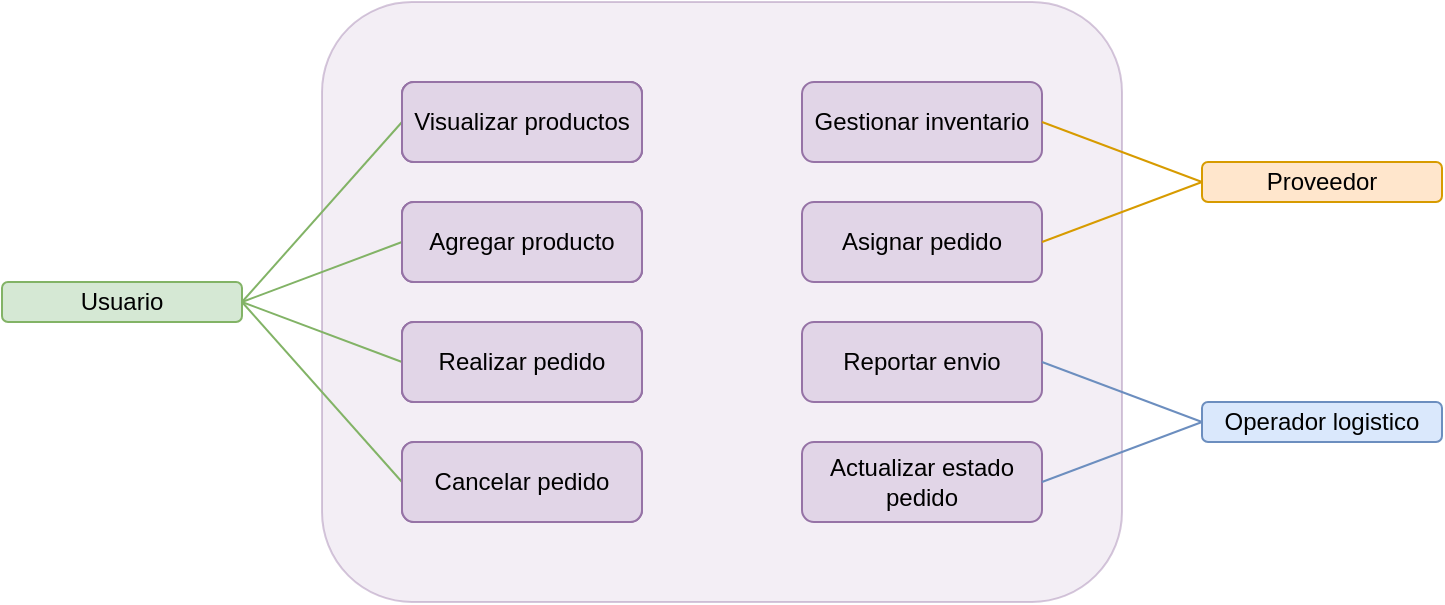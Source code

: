 <mxfile version="20.3.0" type="device"><diagram id="1w-EhhPv4CJgVuMAdxJA" name="uc"><mxGraphModel dx="164" dy="776" grid="1" gridSize="10" guides="1" tooltips="1" connect="1" arrows="1" fold="1" page="1" pageScale="1" pageWidth="600" pageHeight="400" math="0" shadow="0"><root><mxCell id="0"/><mxCell id="1" parent="0"/><mxCell id="a3KT7QLqGjr_53izoDjp-75" value="" style="rounded=1;whiteSpace=wrap;html=1;fillColor=#e1d5e7;strokeColor=#9673a6;opacity=40;" parent="1" vertex="1"><mxGeometry x="1030" y="-160" width="400" height="300" as="geometry"/></mxCell><mxCell id="es9cNEiSUo0kBHRZm9XU-3" value="" style="group" parent="1" vertex="1" connectable="0"><mxGeometry x="870" y="-120" width="320" height="220" as="geometry"/></mxCell><mxCell id="a3KT7QLqGjr_53izoDjp-2" value="Realizar pedido" style="rounded=1;whiteSpace=wrap;html=1;fillColor=#e1d5e7;strokeColor=#9673a6;" parent="es9cNEiSUo0kBHRZm9XU-3" vertex="1"><mxGeometry x="200" y="120" width="120" height="40" as="geometry"/></mxCell><mxCell id="a3KT7QLqGjr_53izoDjp-3" value="Visualizar productos" style="rounded=1;whiteSpace=wrap;html=1;fillColor=#e1d5e7;strokeColor=#9673a6;" parent="es9cNEiSUo0kBHRZm9XU-3" vertex="1"><mxGeometry x="200" width="120" height="40" as="geometry"/></mxCell><mxCell id="a3KT7QLqGjr_53izoDjp-4" value="Cancelar pedido" style="rounded=1;whiteSpace=wrap;html=1;fillColor=#e1d5e7;strokeColor=#9673a6;" parent="es9cNEiSUo0kBHRZm9XU-3" vertex="1"><mxGeometry x="200" y="180" width="120" height="40" as="geometry"/></mxCell><mxCell id="a3KT7QLqGjr_53izoDjp-6" value="Agregar producto" style="rounded=1;whiteSpace=wrap;html=1;fillColor=#e1d5e7;strokeColor=#9673a6;" parent="es9cNEiSUo0kBHRZm9XU-3" vertex="1"><mxGeometry x="200" y="60" width="120" height="40" as="geometry"/></mxCell><mxCell id="a3KT7QLqGjr_53izoDjp-17" value="" style="endArrow=none;html=1;rounded=0;fontColor=#000000;fillColor=#d5e8d4;strokeColor=#82b366;entryX=0;entryY=0.5;entryDx=0;entryDy=0;exitX=1;exitY=0.5;exitDx=0;exitDy=0;" parent="es9cNEiSUo0kBHRZm9XU-3" source="zZEi-1RnkYXb-5dpNetB-1" target="a3KT7QLqGjr_53izoDjp-3" edge="1"><mxGeometry width="50" height="50" relative="1" as="geometry"><mxPoint x="140" y="110" as="sourcePoint"/><mxPoint x="190" y="60" as="targetPoint"/></mxGeometry></mxCell><mxCell id="a3KT7QLqGjr_53izoDjp-18" value="" style="endArrow=none;html=1;rounded=0;fontColor=#000000;fillColor=#d5e8d4;strokeColor=#82b366;entryX=0;entryY=0.5;entryDx=0;entryDy=0;exitX=1;exitY=0.5;exitDx=0;exitDy=0;" parent="es9cNEiSUo0kBHRZm9XU-3" source="zZEi-1RnkYXb-5dpNetB-1" target="a3KT7QLqGjr_53izoDjp-6" edge="1"><mxGeometry width="50" height="50" relative="1" as="geometry"><mxPoint x="130" y="120" as="sourcePoint"/><mxPoint x="210" y="30" as="targetPoint"/></mxGeometry></mxCell><mxCell id="a3KT7QLqGjr_53izoDjp-19" value="" style="endArrow=none;html=1;rounded=0;fontColor=#000000;fillColor=#d5e8d4;strokeColor=#82b366;entryX=0;entryY=0.5;entryDx=0;entryDy=0;exitX=1;exitY=0.5;exitDx=0;exitDy=0;" parent="es9cNEiSUo0kBHRZm9XU-3" source="zZEi-1RnkYXb-5dpNetB-1" target="a3KT7QLqGjr_53izoDjp-2" edge="1"><mxGeometry width="50" height="50" relative="1" as="geometry"><mxPoint x="130" y="120" as="sourcePoint"/><mxPoint x="210" y="90" as="targetPoint"/></mxGeometry></mxCell><mxCell id="a3KT7QLqGjr_53izoDjp-20" value="" style="endArrow=none;html=1;rounded=0;fontColor=#000000;fillColor=#d5e8d4;strokeColor=#82b366;entryX=0;entryY=0.5;entryDx=0;entryDy=0;exitX=1;exitY=0.5;exitDx=0;exitDy=0;" parent="es9cNEiSUo0kBHRZm9XU-3" source="zZEi-1RnkYXb-5dpNetB-1" target="a3KT7QLqGjr_53izoDjp-4" edge="1"><mxGeometry width="50" height="50" relative="1" as="geometry"><mxPoint x="130" y="120" as="sourcePoint"/><mxPoint x="210" y="150" as="targetPoint"/></mxGeometry></mxCell><mxCell id="zZEi-1RnkYXb-5dpNetB-1" value="Usuario" style="rounded=1;whiteSpace=wrap;html=1;fillColor=#d5e8d4;strokeColor=#82b366;" parent="es9cNEiSUo0kBHRZm9XU-3" vertex="1"><mxGeometry y="100" width="120" height="20" as="geometry"/></mxCell><mxCell id="co8XkJhnIeGkqvdHbmq3-2" value="Realizar pedido" style="rounded=1;whiteSpace=wrap;html=1;fillColor=#e1d5e7;strokeColor=#9673a6;" parent="es9cNEiSUo0kBHRZm9XU-3" vertex="1"><mxGeometry x="200" y="120" width="120" height="40" as="geometry"/></mxCell><mxCell id="co8XkJhnIeGkqvdHbmq3-3" value="Visualizar productos" style="rounded=1;whiteSpace=wrap;html=1;fillColor=#e1d5e7;strokeColor=#9673a6;" parent="es9cNEiSUo0kBHRZm9XU-3" vertex="1"><mxGeometry x="200" width="120" height="40" as="geometry"/></mxCell><mxCell id="co8XkJhnIeGkqvdHbmq3-4" value="Cancelar pedido" style="rounded=1;whiteSpace=wrap;html=1;fillColor=#e1d5e7;strokeColor=#9673a6;" parent="es9cNEiSUo0kBHRZm9XU-3" vertex="1"><mxGeometry x="200" y="180" width="120" height="40" as="geometry"/></mxCell><mxCell id="co8XkJhnIeGkqvdHbmq3-5" value="Agregar producto" style="rounded=1;whiteSpace=wrap;html=1;fillColor=#e1d5e7;strokeColor=#9673a6;" parent="es9cNEiSUo0kBHRZm9XU-3" vertex="1"><mxGeometry x="200" y="60" width="120" height="40" as="geometry"/></mxCell><mxCell id="9Go90xKRQIwISTU4jt30-12" value="Visualizar productos" style="rounded=1;whiteSpace=wrap;html=1;fillColor=#e1d5e7;strokeColor=#9673a6;" parent="es9cNEiSUo0kBHRZm9XU-3" vertex="1"><mxGeometry x="200" width="120" height="40" as="geometry"/></mxCell><mxCell id="9Go90xKRQIwISTU4jt30-13" value="Agregar producto" style="rounded=1;whiteSpace=wrap;html=1;fillColor=#e1d5e7;strokeColor=#9673a6;" parent="es9cNEiSUo0kBHRZm9XU-3" vertex="1"><mxGeometry x="200" y="60" width="120" height="40" as="geometry"/></mxCell><mxCell id="9Go90xKRQIwISTU4jt30-14" value="Realizar pedido" style="rounded=1;whiteSpace=wrap;html=1;fillColor=#e1d5e7;strokeColor=#9673a6;" parent="es9cNEiSUo0kBHRZm9XU-3" vertex="1"><mxGeometry x="200" y="120" width="120" height="40" as="geometry"/></mxCell><mxCell id="co8XkJhnIeGkqvdHbmq3-22" value="Reportar envio" style="rounded=1;whiteSpace=wrap;html=1;fillColor=#e1d5e7;strokeColor=#9673a6;flipH=0;" parent="1" vertex="1"><mxGeometry x="1270" width="120" height="40" as="geometry"/></mxCell><mxCell id="co8XkJhnIeGkqvdHbmq3-30" value="Operador logistico" style="rounded=1;whiteSpace=wrap;html=1;fillColor=#dae8fc;strokeColor=#6c8ebf;flipH=0;" parent="1" vertex="1"><mxGeometry x="1470" y="40" width="120" height="20" as="geometry"/></mxCell><mxCell id="es9cNEiSUo0kBHRZm9XU-18" value="Actualizar estado &lt;br&gt;pedido" style="rounded=1;whiteSpace=wrap;html=1;fillColor=#e1d5e7;strokeColor=#9673a6;flipH=0;" parent="1" vertex="1"><mxGeometry x="1270" y="60" width="120" height="40" as="geometry"/></mxCell><mxCell id="es9cNEiSUo0kBHRZm9XU-19" value="" style="endArrow=none;html=1;rounded=0;fontColor=#000000;fillColor=#dae8fc;strokeColor=#6c8ebf;entryX=1;entryY=0.5;entryDx=0;entryDy=0;exitX=0;exitY=0.5;exitDx=0;exitDy=0;" parent="1" source="co8XkJhnIeGkqvdHbmq3-30" target="es9cNEiSUo0kBHRZm9XU-18" edge="1"><mxGeometry width="50" height="50" relative="1" as="geometry"><mxPoint x="1480" y="30" as="sourcePoint"/><mxPoint x="1400" y="90" as="targetPoint"/></mxGeometry></mxCell><mxCell id="VOgRw35C1wn-fsn0z5zr-1" value="" style="endArrow=none;html=1;rounded=0;fontColor=#000000;fillColor=#dae8fc;strokeColor=#6c8ebf;entryX=1;entryY=0.5;entryDx=0;entryDy=0;exitX=0;exitY=0.5;exitDx=0;exitDy=0;" parent="1" source="co8XkJhnIeGkqvdHbmq3-30" target="co8XkJhnIeGkqvdHbmq3-22" edge="1"><mxGeometry width="50" height="50" relative="1" as="geometry"><mxPoint x="1480" y="60" as="sourcePoint"/><mxPoint x="1400" y="-30" as="targetPoint"/></mxGeometry></mxCell><mxCell id="TFXH-WHyZi7xdaBMZ34z-3" value="Proveedor" style="rounded=1;whiteSpace=wrap;html=1;fillColor=#ffe6cc;strokeColor=#d79b00;flipH=0;" vertex="1" parent="1"><mxGeometry x="1470" y="-80" width="120" height="20" as="geometry"/></mxCell><mxCell id="TFXH-WHyZi7xdaBMZ34z-4" value="Gestionar inventario" style="rounded=1;whiteSpace=wrap;html=1;fillColor=#e1d5e7;strokeColor=#9673a6;flipH=0;" vertex="1" parent="1"><mxGeometry x="1270" y="-120" width="120" height="40" as="geometry"/></mxCell><mxCell id="TFXH-WHyZi7xdaBMZ34z-5" value="" style="endArrow=none;html=1;rounded=0;fontColor=#000000;fillColor=#ffe6cc;strokeColor=#d79b00;entryX=1;entryY=0.5;entryDx=0;entryDy=0;exitX=0;exitY=0.5;exitDx=0;exitDy=0;" edge="1" source="TFXH-WHyZi7xdaBMZ34z-3" target="TFXH-WHyZi7xdaBMZ34z-4" parent="1"><mxGeometry width="50" height="50" relative="1" as="geometry"><mxPoint x="1480" y="-90" as="sourcePoint"/><mxPoint x="1400" y="-30" as="targetPoint"/></mxGeometry></mxCell><mxCell id="TFXH-WHyZi7xdaBMZ34z-7" value="Asignar pedido" style="rounded=1;whiteSpace=wrap;html=1;fillColor=#e1d5e7;strokeColor=#9673a6;flipH=0;" vertex="1" parent="1"><mxGeometry x="1270" y="-60" width="120" height="40" as="geometry"/></mxCell><mxCell id="TFXH-WHyZi7xdaBMZ34z-8" value="" style="endArrow=none;html=1;rounded=0;fontColor=#000000;fillColor=#ffe6cc;strokeColor=#d79b00;entryX=1;entryY=0.5;entryDx=0;entryDy=0;exitX=0;exitY=0.5;exitDx=0;exitDy=0;" edge="1" parent="1" source="TFXH-WHyZi7xdaBMZ34z-3" target="TFXH-WHyZi7xdaBMZ34z-7"><mxGeometry width="50" height="50" relative="1" as="geometry"><mxPoint x="1480.0" y="-60" as="sourcePoint"/><mxPoint x="1400.0" y="-90" as="targetPoint"/></mxGeometry></mxCell></root></mxGraphModel></diagram></mxfile>